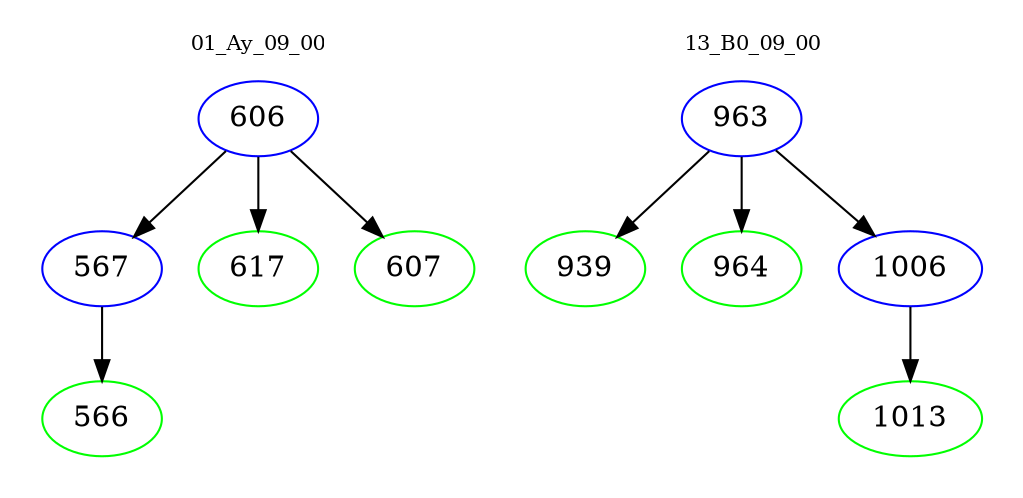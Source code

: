 digraph{
subgraph cluster_0 {
color = white
label = "01_Ay_09_00";
fontsize=10;
T0_606 [label="606", color="blue"]
T0_606 -> T0_567 [color="black"]
T0_567 [label="567", color="blue"]
T0_567 -> T0_566 [color="black"]
T0_566 [label="566", color="green"]
T0_606 -> T0_617 [color="black"]
T0_617 [label="617", color="green"]
T0_606 -> T0_607 [color="black"]
T0_607 [label="607", color="green"]
}
subgraph cluster_1 {
color = white
label = "13_B0_09_00";
fontsize=10;
T1_963 [label="963", color="blue"]
T1_963 -> T1_939 [color="black"]
T1_939 [label="939", color="green"]
T1_963 -> T1_964 [color="black"]
T1_964 [label="964", color="green"]
T1_963 -> T1_1006 [color="black"]
T1_1006 [label="1006", color="blue"]
T1_1006 -> T1_1013 [color="black"]
T1_1013 [label="1013", color="green"]
}
}
